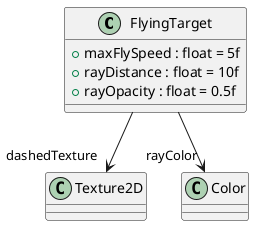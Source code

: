 @startuml
class FlyingTarget {
    + maxFlySpeed : float = 5f
    + rayDistance : float = 10f
    + rayOpacity : float = 0.5f
}
'MonoBehaviour <|-- FlyingTarget
FlyingTarget --> "dashedTexture" Texture2D
FlyingTarget --> "rayColor" Color
@enduml
